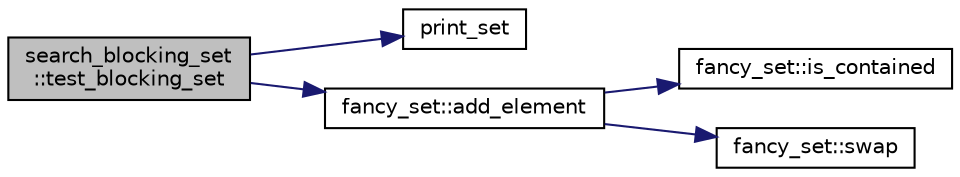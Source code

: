 digraph "search_blocking_set::test_blocking_set"
{
  edge [fontname="Helvetica",fontsize="10",labelfontname="Helvetica",labelfontsize="10"];
  node [fontname="Helvetica",fontsize="10",shape=record];
  rankdir="LR";
  Node908 [label="search_blocking_set\l::test_blocking_set",height=0.2,width=0.4,color="black", fillcolor="grey75", style="filled", fontcolor="black"];
  Node908 -> Node909 [color="midnightblue",fontsize="10",style="solid",fontname="Helvetica"];
  Node909 [label="print_set",height=0.2,width=0.4,color="black", fillcolor="white", style="filled",URL="$d0/dd1/blt_8h.html#a8c1a5fc71aea7ff31d181f0103196a24"];
  Node908 -> Node910 [color="midnightblue",fontsize="10",style="solid",fontname="Helvetica"];
  Node910 [label="fancy_set::add_element",height=0.2,width=0.4,color="black", fillcolor="white", style="filled",URL="$d5/da4/classfancy__set.html#ab3f7e0bf35d0c312db44973eaad5b085"];
  Node910 -> Node911 [color="midnightblue",fontsize="10",style="solid",fontname="Helvetica"];
  Node911 [label="fancy_set::is_contained",height=0.2,width=0.4,color="black", fillcolor="white", style="filled",URL="$d5/da4/classfancy__set.html#a629c5fdb14e3ad606632bb3d88013851"];
  Node910 -> Node912 [color="midnightblue",fontsize="10",style="solid",fontname="Helvetica"];
  Node912 [label="fancy_set::swap",height=0.2,width=0.4,color="black", fillcolor="white", style="filled",URL="$d5/da4/classfancy__set.html#abf9e1b0592f017be71ca410371b04754"];
}
